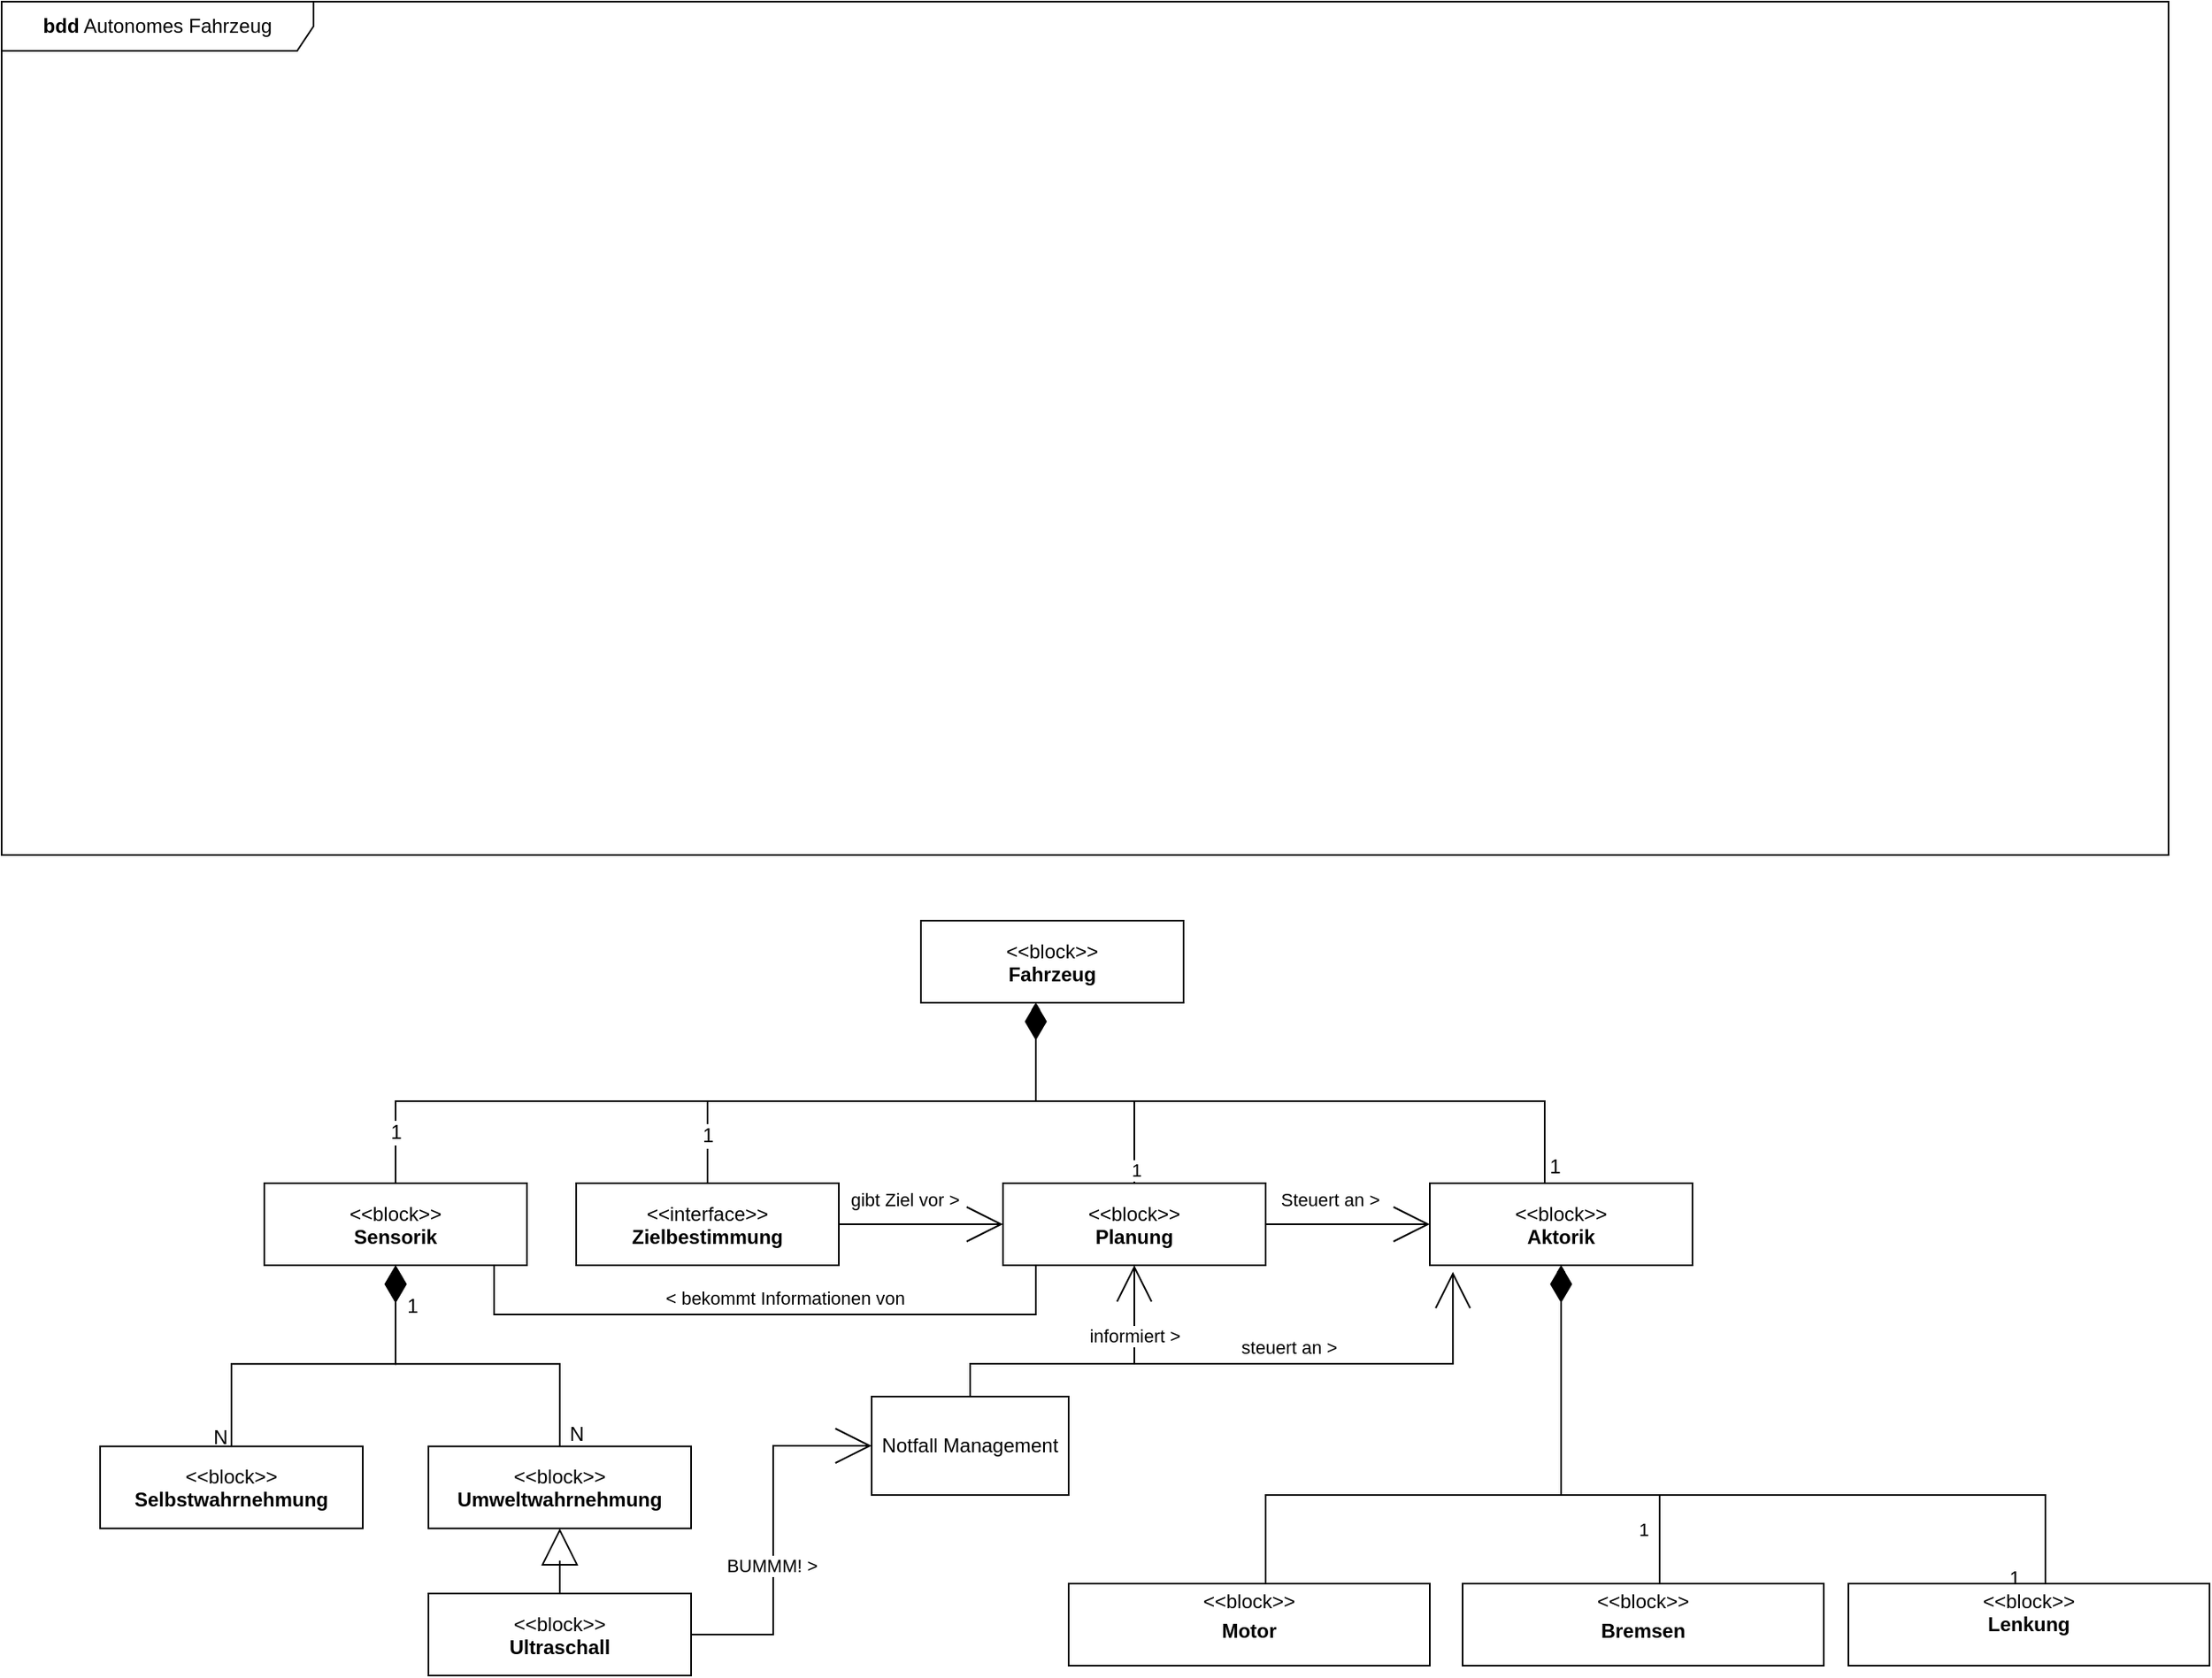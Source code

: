<mxfile version="19.0.3" type="device"><diagram id="bMepcJKHhawCyAvMjVsu" name="v2"><mxGraphModel dx="2272" dy="1957" grid="1" gridSize="10" guides="1" tooltips="1" connect="1" arrows="1" fold="1" page="1" pageScale="1" pageWidth="850" pageHeight="1100" math="0" shadow="0"><root><mxCell id="0"/><mxCell id="1" parent="0"/><mxCell id="Zm8qPzBAqCsk-dZl7Xj3-1" value="&lt;p&gt;&amp;lt;&amp;lt;block&amp;gt;&amp;gt;&lt;br&gt;&lt;b&gt;Fahrzeug&lt;/b&gt;&lt;/p&gt;" style="shape=rect;html=1;overflow=fill;whiteSpace=wrap;align=center;" parent="1" vertex="1"><mxGeometry x="480" y="130" width="160" height="50" as="geometry"/></mxCell><mxCell id="Zm8qPzBAqCsk-dZl7Xj3-3" style="rounded=0;orthogonalLoop=1;jettySize=auto;html=1;endArrow=diamondThin;endFill=1;edgeStyle=orthogonalEdgeStyle;" parent="1" source="Zm8qPzBAqCsk-dZl7Xj3-2" target="Zm8qPzBAqCsk-dZl7Xj3-1" edge="1"><mxGeometry relative="1" as="geometry"><Array as="points"><mxPoint x="350" y="240"/><mxPoint x="550" y="240"/></Array></mxGeometry></mxCell><mxCell id="1GTojQmOkBtytQThQQ6F-6" value="1" style="edgeLabel;html=1;align=center;verticalAlign=middle;resizable=0;points=[];fontSize=12;" parent="Zm8qPzBAqCsk-dZl7Xj3-3" vertex="1" connectable="0"><mxGeometry x="-0.728" y="-2" relative="1" as="geometry"><mxPoint x="-2" y="13" as="offset"/></mxGeometry></mxCell><mxCell id="NjyWNN6ia4bI6-iRChKF-2" style="edgeStyle=none;rounded=0;orthogonalLoop=1;jettySize=auto;html=1;fontSize=12;endArrow=open;endFill=0;endSize=20;" parent="1" source="Zm8qPzBAqCsk-dZl7Xj3-2" target="wdIta4NnHqfIIrwVRnbo-6" edge="1"><mxGeometry relative="1" as="geometry"/></mxCell><mxCell id="LFQn_cGnjPwSd7bNtoK0-6" value="gibt Ziel vor &amp;gt;" style="edgeLabel;html=1;align=center;verticalAlign=middle;resizable=0;points=[];" parent="NjyWNN6ia4bI6-iRChKF-2" vertex="1" connectable="0"><mxGeometry x="-0.372" y="1" relative="1" as="geometry"><mxPoint x="8" y="-14" as="offset"/></mxGeometry></mxCell><mxCell id="Zm8qPzBAqCsk-dZl7Xj3-2" value="&lt;p&gt;&amp;lt;&amp;lt;interface&amp;gt;&amp;gt;&lt;br&gt;&lt;b&gt;Zielbestimmung&lt;/b&gt;&lt;/p&gt;" style="shape=rect;html=1;overflow=fill;whiteSpace=wrap;align=center;" parent="1" vertex="1"><mxGeometry x="270" y="290" width="160" height="50" as="geometry"/></mxCell><mxCell id="Zm8qPzBAqCsk-dZl7Xj3-9" style="rounded=0;orthogonalLoop=1;jettySize=auto;html=1;endArrow=diamondThin;endFill=1;edgeStyle=orthogonalEdgeStyle;" parent="1" source="Zm8qPzBAqCsk-dZl7Xj3-8" edge="1"><mxGeometry relative="1" as="geometry"><mxPoint x="550" y="180" as="targetPoint"/><Array as="points"><mxPoint x="860" y="240"/><mxPoint x="550" y="240"/><mxPoint x="550" y="180"/></Array></mxGeometry></mxCell><mxCell id="1GTojQmOkBtytQThQQ6F-21" value="1" style="edgeLabel;html=1;align=center;verticalAlign=middle;resizable=0;points=[];fontSize=12;" parent="Zm8qPzBAqCsk-dZl7Xj3-9" vertex="1" connectable="0"><mxGeometry x="-0.592" y="-2" relative="1" as="geometry"><mxPoint x="41" y="42" as="offset"/></mxGeometry></mxCell><mxCell id="Zm8qPzBAqCsk-dZl7Xj3-8" value="&lt;p&gt;&amp;lt;&amp;lt;block&amp;gt;&amp;gt;&lt;br&gt;&lt;b&gt;Aktorik&lt;/b&gt;&lt;/p&gt;" style="shape=rect;html=1;overflow=fill;whiteSpace=wrap;align=center;" parent="1" vertex="1"><mxGeometry x="790" y="290" width="160" height="50" as="geometry"/></mxCell><mxCell id="Zm8qPzBAqCsk-dZl7Xj3-11" style="edgeStyle=orthogonalEdgeStyle;rounded=0;orthogonalLoop=1;jettySize=auto;html=1;endArrow=diamondThin;endFill=1;" parent="1" source="08M3wbv0rIumxlSWQaVI-2" target="Zm8qPzBAqCsk-dZl7Xj3-8" edge="1"><mxGeometry relative="1" as="geometry"><mxPoint x="593.75" y="550" as="sourcePoint"/><Array as="points"><mxPoint x="690" y="480"/><mxPoint x="870" y="480"/></Array></mxGeometry></mxCell><mxCell id="1GTojQmOkBtytQThQQ6F-15" value="1" style="edgeLabel;html=1;align=center;verticalAlign=middle;resizable=0;points=[];fontSize=12;" parent="Zm8qPzBAqCsk-dZl7Xj3-11" vertex="1" connectable="0"><mxGeometry x="-0.368" y="1" relative="1" as="geometry"><mxPoint x="-31" y="61" as="offset"/></mxGeometry></mxCell><mxCell id="08M3wbv0rIumxlSWQaVI-2" value="&lt;p style=&quot;margin:0px;margin-top:4px;text-align:center;&quot;&gt;&amp;lt;&amp;lt;block&amp;gt;&amp;gt;&lt;/p&gt;&lt;p style=&quot;margin:0px;margin-top:4px;text-align:center;&quot;&gt;&lt;b&gt;Motor&lt;/b&gt;&lt;/p&gt;" style="shape=rect;html=1;overflow=fill;verticalAlign=top;align=left;whiteSpace=wrap;fontSize=12;" parent="1" vertex="1"><mxGeometry x="570" y="534" width="220" height="50" as="geometry"/></mxCell><mxCell id="08M3wbv0rIumxlSWQaVI-4" style="edgeStyle=orthogonalEdgeStyle;rounded=0;orthogonalLoop=1;jettySize=auto;html=1;fontSize=12;endArrow=diamondThin;endFill=1;" parent="1" source="08M3wbv0rIumxlSWQaVI-3" target="Zm8qPzBAqCsk-dZl7Xj3-8" edge="1"><mxGeometry relative="1" as="geometry"><Array as="points"><mxPoint x="930" y="480"/><mxPoint x="870" y="480"/></Array></mxGeometry></mxCell><mxCell id="LFQn_cGnjPwSd7bNtoK0-8" value="1" style="edgeLabel;html=1;align=center;verticalAlign=middle;resizable=0;points=[];" parent="08M3wbv0rIumxlSWQaVI-4" vertex="1" connectable="0"><mxGeometry x="-0.634" y="-1" relative="1" as="geometry"><mxPoint x="-11" y="13" as="offset"/></mxGeometry></mxCell><mxCell id="08M3wbv0rIumxlSWQaVI-3" value="&lt;p style=&quot;margin:0px;margin-top:4px;text-align:center;&quot;&gt;&amp;lt;&amp;lt;block&amp;gt;&amp;gt;&lt;/p&gt;&lt;p style=&quot;margin:0px;margin-top:4px;text-align:center;&quot;&gt;&lt;b&gt;Bremsen&lt;/b&gt;&lt;/p&gt;" style="shape=rect;html=1;overflow=fill;verticalAlign=top;align=left;whiteSpace=wrap;fontSize=12;" parent="1" vertex="1"><mxGeometry x="810" y="534" width="220" height="50" as="geometry"/></mxCell><mxCell id="08M3wbv0rIumxlSWQaVI-6" style="edgeStyle=orthogonalEdgeStyle;rounded=0;orthogonalLoop=1;jettySize=auto;html=1;fontSize=12;endArrow=diamondThin;endFill=1;endSize=20;" parent="1" source="08M3wbv0rIumxlSWQaVI-5" edge="1"><mxGeometry relative="1" as="geometry"><mxPoint x="870" y="340" as="targetPoint"/><Array as="points"><mxPoint x="1165" y="480"/><mxPoint x="870" y="480"/></Array></mxGeometry></mxCell><mxCell id="1GTojQmOkBtytQThQQ6F-19" value="1" style="edgeLabel;html=1;align=center;verticalAlign=middle;resizable=0;points=[];fontSize=12;" parent="08M3wbv0rIumxlSWQaVI-6" vertex="1" connectable="0"><mxGeometry x="-0.687" y="-2" relative="1" as="geometry"><mxPoint x="3" y="53" as="offset"/></mxGeometry></mxCell><mxCell id="08M3wbv0rIumxlSWQaVI-5" value="&lt;p style=&quot;margin:0px;margin-top:4px;text-align:center;&quot;&gt;&amp;lt;&amp;lt;block&amp;gt;&amp;gt;&lt;br&gt;&lt;b&gt;Lenkung&lt;/b&gt;&lt;/p&gt;" style="shape=rect;html=1;overflow=fill;verticalAlign=top;align=left;whiteSpace=wrap;fontSize=12;" parent="1" vertex="1"><mxGeometry x="1045" y="534" width="220" height="50" as="geometry"/></mxCell><mxCell id="08M3wbv0rIumxlSWQaVI-8" style="edgeStyle=orthogonalEdgeStyle;rounded=0;orthogonalLoop=1;jettySize=auto;html=1;fontSize=12;endArrow=diamondThin;endFill=1;" parent="1" source="08M3wbv0rIumxlSWQaVI-7" target="Zm8qPzBAqCsk-dZl7Xj3-1" edge="1"><mxGeometry relative="1" as="geometry"><Array as="points"><mxPoint x="160" y="240"/><mxPoint x="550" y="240"/></Array></mxGeometry></mxCell><mxCell id="1GTojQmOkBtytQThQQ6F-9" value="1" style="edgeLabel;html=1;align=center;verticalAlign=middle;resizable=0;points=[];fontSize=12;" parent="08M3wbv0rIumxlSWQaVI-8" vertex="1" connectable="0"><mxGeometry x="-0.852" y="2" relative="1" as="geometry"><mxPoint x="2" y="6" as="offset"/></mxGeometry></mxCell><mxCell id="NjyWNN6ia4bI6-iRChKF-1" style="edgeStyle=orthogonalEdgeStyle;rounded=0;orthogonalLoop=1;jettySize=auto;html=1;fontSize=12;endArrow=none;endFill=0;entryX=0.5;entryY=1;entryDx=0;entryDy=0;" parent="1" source="08M3wbv0rIumxlSWQaVI-7" target="wdIta4NnHqfIIrwVRnbo-6" edge="1"><mxGeometry relative="1" as="geometry"><Array as="points"><mxPoint x="220" y="370"/><mxPoint x="550" y="370"/></Array></mxGeometry></mxCell><mxCell id="LFQn_cGnjPwSd7bNtoK0-5" value="&amp;lt; bekommt Informationen von" style="edgeLabel;html=1;align=center;verticalAlign=middle;resizable=0;points=[];" parent="NjyWNN6ia4bI6-iRChKF-1" vertex="1" connectable="0"><mxGeometry x="-0.103" y="1" relative="1" as="geometry"><mxPoint x="5" y="-9" as="offset"/></mxGeometry></mxCell><mxCell id="08M3wbv0rIumxlSWQaVI-7" value="&lt;p&gt;&amp;lt;&amp;lt;block&amp;gt;&amp;gt;&lt;br&gt;&lt;b&gt;Sensorik&lt;/b&gt;&lt;/p&gt;" style="shape=rect;html=1;overflow=fill;whiteSpace=wrap;align=center;" parent="1" vertex="1"><mxGeometry x="80" y="290" width="160" height="50" as="geometry"/></mxCell><mxCell id="wdIta4NnHqfIIrwVRnbo-2" style="edgeStyle=orthogonalEdgeStyle;rounded=0;orthogonalLoop=1;jettySize=auto;html=1;fontSize=12;endArrow=diamondThin;endFill=0;endSize=20;" parent="1" source="wdIta4NnHqfIIrwVRnbo-1" target="08M3wbv0rIumxlSWQaVI-7" edge="1"><mxGeometry relative="1" as="geometry"/></mxCell><mxCell id="1GTojQmOkBtytQThQQ6F-10" value="N" style="edgeLabel;html=1;align=center;verticalAlign=middle;resizable=0;points=[];fontSize=12;" parent="wdIta4NnHqfIIrwVRnbo-2" vertex="1" connectable="0"><mxGeometry x="-0.498" relative="1" as="geometry"><mxPoint x="-10" y="45" as="offset"/></mxGeometry></mxCell><mxCell id="wdIta4NnHqfIIrwVRnbo-1" value="&lt;p&gt;&amp;lt;&amp;lt;block&amp;gt;&amp;gt;&lt;br&gt;&lt;b&gt;Selbstwahrnehmung&lt;/b&gt;&lt;/p&gt;&lt;p&gt;&lt;b&gt;{abstract}&lt;/b&gt;&lt;/p&gt;" style="shape=rect;html=1;overflow=fill;whiteSpace=wrap;align=center;" parent="1" vertex="1"><mxGeometry x="-20" y="450.34" width="160" height="50" as="geometry"/></mxCell><mxCell id="wdIta4NnHqfIIrwVRnbo-12" style="edgeStyle=orthogonalEdgeStyle;rounded=0;orthogonalLoop=1;jettySize=auto;html=1;fontSize=12;endArrow=diamondThin;endFill=1;entryX=0.5;entryY=1;entryDx=0;entryDy=0;endSize=20;" parent="1" source="wdIta4NnHqfIIrwVRnbo-3" target="08M3wbv0rIumxlSWQaVI-7" edge="1"><mxGeometry relative="1" as="geometry"/></mxCell><mxCell id="1GTojQmOkBtytQThQQ6F-12" value="N" style="edgeLabel;html=1;align=center;verticalAlign=middle;resizable=0;points=[];fontSize=12;" parent="wdIta4NnHqfIIrwVRnbo-12" vertex="1" connectable="0"><mxGeometry x="-0.542" y="3" relative="1" as="geometry"><mxPoint x="13" y="40" as="offset"/></mxGeometry></mxCell><mxCell id="1GTojQmOkBtytQThQQ6F-13" value="1" style="edgeLabel;html=1;align=center;verticalAlign=middle;resizable=0;points=[];fontSize=12;" parent="wdIta4NnHqfIIrwVRnbo-12" vertex="1" connectable="0"><mxGeometry x="0.355" y="-2" relative="1" as="geometry"><mxPoint x="2" y="-33" as="offset"/></mxGeometry></mxCell><mxCell id="wdIta4NnHqfIIrwVRnbo-3" value="&lt;p&gt;&amp;lt;&amp;lt;block&amp;gt;&amp;gt;&lt;br&gt;&lt;b&gt;Umweltwahrnehmung&lt;/b&gt;&lt;/p&gt;" style="shape=rect;html=1;overflow=fill;whiteSpace=wrap;align=center;" parent="1" vertex="1"><mxGeometry x="180" y="450.34" width="160" height="50" as="geometry"/></mxCell><mxCell id="wdIta4NnHqfIIrwVRnbo-7" style="edgeStyle=orthogonalEdgeStyle;rounded=0;orthogonalLoop=1;jettySize=auto;html=1;fontSize=12;endArrow=diamondThin;endFill=1;strokeWidth=1;endSize=20;" parent="1" source="wdIta4NnHqfIIrwVRnbo-6" target="Zm8qPzBAqCsk-dZl7Xj3-1" edge="1"><mxGeometry relative="1" as="geometry"><Array as="points"><mxPoint x="610" y="240"/><mxPoint x="550" y="240"/></Array></mxGeometry></mxCell><mxCell id="LFQn_cGnjPwSd7bNtoK0-4" value="1" style="edgeLabel;html=1;align=center;verticalAlign=middle;resizable=0;points=[];" parent="wdIta4NnHqfIIrwVRnbo-7" vertex="1" connectable="0"><mxGeometry x="-0.907" y="-1" relative="1" as="geometry"><mxPoint as="offset"/></mxGeometry></mxCell><mxCell id="NjyWNN6ia4bI6-iRChKF-3" style="edgeStyle=none;rounded=0;orthogonalLoop=1;jettySize=auto;html=1;fontSize=12;endArrow=open;endFill=0;endSize=20;" parent="1" source="wdIta4NnHqfIIrwVRnbo-6" target="Zm8qPzBAqCsk-dZl7Xj3-8" edge="1"><mxGeometry relative="1" as="geometry"/></mxCell><mxCell id="LFQn_cGnjPwSd7bNtoK0-7" value="Steuert an &amp;gt;" style="edgeLabel;html=1;align=center;verticalAlign=middle;resizable=0;points=[];" parent="NjyWNN6ia4bI6-iRChKF-3" vertex="1" connectable="0"><mxGeometry x="-0.22" y="3" relative="1" as="geometry"><mxPoint y="-12" as="offset"/></mxGeometry></mxCell><mxCell id="wdIta4NnHqfIIrwVRnbo-6" value="&lt;p&gt;&amp;lt;&amp;lt;block&amp;gt;&amp;gt;&lt;br&gt;&lt;b&gt;Planung&lt;/b&gt;&lt;/p&gt;" style="shape=rect;html=1;overflow=fill;whiteSpace=wrap;align=center;" parent="1" vertex="1"><mxGeometry x="530" y="290" width="160" height="50" as="geometry"/></mxCell><mxCell id="LFQn_cGnjPwSd7bNtoK0-9" value="&lt;b&gt;bdd&lt;/b&gt; Autonomes Fahrzeug" style="shape=umlFrame;whiteSpace=wrap;html=1;width=190;height=30;" parent="1" vertex="1"><mxGeometry x="-80" y="-430" width="1320" height="520" as="geometry"/></mxCell><mxCell id="9sRraDoRZEGnV6zQzjau-2" style="edgeStyle=orthogonalEdgeStyle;rounded=0;orthogonalLoop=1;jettySize=auto;html=1;endArrow=block;endFill=0;endSize=20;" edge="1" parent="1" source="9sRraDoRZEGnV6zQzjau-1" target="wdIta4NnHqfIIrwVRnbo-3"><mxGeometry relative="1" as="geometry"/></mxCell><mxCell id="9sRraDoRZEGnV6zQzjau-4" style="edgeStyle=orthogonalEdgeStyle;rounded=0;orthogonalLoop=1;jettySize=auto;html=1;entryX=0;entryY=0.5;entryDx=0;entryDy=0;endArrow=open;endFill=0;endSize=20;" edge="1" parent="1" source="9sRraDoRZEGnV6zQzjau-1" target="9sRraDoRZEGnV6zQzjau-3"><mxGeometry relative="1" as="geometry"/></mxCell><mxCell id="9sRraDoRZEGnV6zQzjau-8" value="BUMMM! &amp;gt;" style="edgeLabel;html=1;align=center;verticalAlign=middle;resizable=0;points=[];" vertex="1" connectable="0" parent="9sRraDoRZEGnV6zQzjau-4"><mxGeometry x="-0.182" y="1" relative="1" as="geometry"><mxPoint as="offset"/></mxGeometry></mxCell><mxCell id="9sRraDoRZEGnV6zQzjau-1" value="&lt;p&gt;&amp;lt;&amp;lt;block&amp;gt;&amp;gt;&lt;br&gt;&lt;b&gt;Ultraschall&lt;/b&gt;&lt;/p&gt;" style="shape=rect;html=1;overflow=fill;whiteSpace=wrap;align=center;" vertex="1" parent="1"><mxGeometry x="180" y="540" width="160" height="50" as="geometry"/></mxCell><mxCell id="9sRraDoRZEGnV6zQzjau-6" style="edgeStyle=orthogonalEdgeStyle;rounded=0;orthogonalLoop=1;jettySize=auto;html=1;entryX=0.088;entryY=1.08;entryDx=0;entryDy=0;entryPerimeter=0;endArrow=open;endFill=0;endSize=20;strokeWidth=1;" edge="1" parent="1" source="9sRraDoRZEGnV6zQzjau-3" target="Zm8qPzBAqCsk-dZl7Xj3-8"><mxGeometry relative="1" as="geometry"><Array as="points"><mxPoint x="510" y="400"/><mxPoint x="804" y="400"/></Array></mxGeometry></mxCell><mxCell id="9sRraDoRZEGnV6zQzjau-11" value="steuert an &amp;gt;" style="edgeLabel;html=1;align=center;verticalAlign=middle;resizable=0;points=[];" vertex="1" connectable="0" parent="9sRraDoRZEGnV6zQzjau-6"><mxGeometry x="0.156" y="4" relative="1" as="geometry"><mxPoint y="-6" as="offset"/></mxGeometry></mxCell><mxCell id="9sRraDoRZEGnV6zQzjau-7" style="edgeStyle=orthogonalEdgeStyle;rounded=0;orthogonalLoop=1;jettySize=auto;html=1;endArrow=open;endFill=0;endSize=20;strokeWidth=1;" edge="1" parent="1" source="9sRraDoRZEGnV6zQzjau-3" target="wdIta4NnHqfIIrwVRnbo-6"><mxGeometry relative="1" as="geometry"><Array as="points"><mxPoint x="510" y="400"/><mxPoint x="610" y="400"/></Array></mxGeometry></mxCell><mxCell id="9sRraDoRZEGnV6zQzjau-10" value="informiert &amp;gt;" style="edgeLabel;html=1;align=center;verticalAlign=middle;resizable=0;points=[];" vertex="1" connectable="0" parent="9sRraDoRZEGnV6zQzjau-7"><mxGeometry x="0.522" y="-2" relative="1" as="geometry"><mxPoint x="-2" as="offset"/></mxGeometry></mxCell><mxCell id="9sRraDoRZEGnV6zQzjau-3" value="Notfall Management" style="rounded=0;whiteSpace=wrap;html=1;" vertex="1" parent="1"><mxGeometry x="450" y="420.0" width="120" height="60" as="geometry"/></mxCell></root></mxGraphModel></diagram></mxfile>